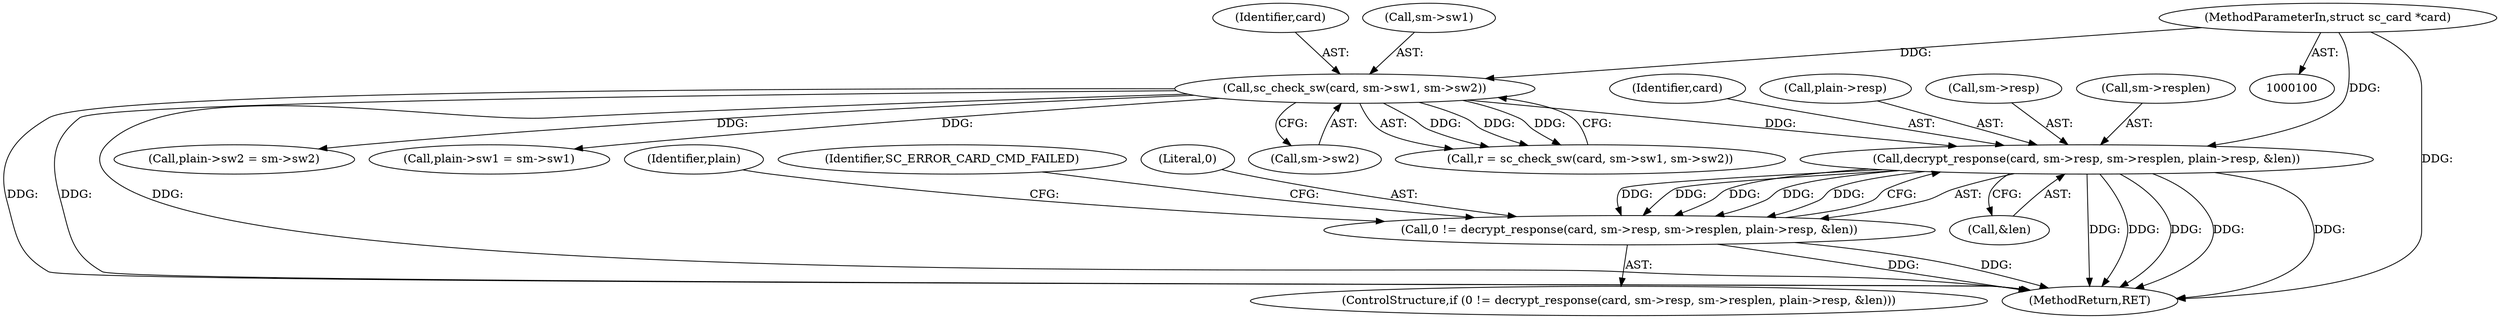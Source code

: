 digraph "0_OpenSC_360e95d45ac4123255a4c796db96337f332160ad#diff-d643a0fa169471dbf2912f4866dc49c5_1@API" {
"1000160" [label="(Call,decrypt_response(card, sm->resp, sm->resplen, plain->resp, &len))"];
"1000134" [label="(Call,sc_check_sw(card, sm->sw1, sm->sw2))"];
"1000101" [label="(MethodParameterIn,struct sc_card *card)"];
"1000158" [label="(Call,0 != decrypt_response(card, sm->resp, sm->resplen, plain->resp, &len))"];
"1000204" [label="(Call,plain->sw2 = sm->sw2)"];
"1000161" [label="(Identifier,card)"];
"1000194" [label="(Identifier,plain)"];
"1000168" [label="(Call,plain->resp)"];
"1000134" [label="(Call,sc_check_sw(card, sm->sw1, sm->sw2))"];
"1000230" [label="(MethodReturn,RET)"];
"1000174" [label="(Identifier,SC_ERROR_CARD_CMD_FAILED)"];
"1000159" [label="(Literal,0)"];
"1000162" [label="(Call,sm->resp)"];
"1000171" [label="(Call,&len)"];
"1000157" [label="(ControlStructure,if (0 != decrypt_response(card, sm->resp, sm->resplen, plain->resp, &len)))"];
"1000197" [label="(Call,plain->sw1 = sm->sw1)"];
"1000135" [label="(Identifier,card)"];
"1000101" [label="(MethodParameterIn,struct sc_card *card)"];
"1000139" [label="(Call,sm->sw2)"];
"1000158" [label="(Call,0 != decrypt_response(card, sm->resp, sm->resplen, plain->resp, &len))"];
"1000132" [label="(Call,r = sc_check_sw(card, sm->sw1, sm->sw2))"];
"1000160" [label="(Call,decrypt_response(card, sm->resp, sm->resplen, plain->resp, &len))"];
"1000165" [label="(Call,sm->resplen)"];
"1000136" [label="(Call,sm->sw1)"];
"1000160" -> "1000158"  [label="AST: "];
"1000160" -> "1000171"  [label="CFG: "];
"1000161" -> "1000160"  [label="AST: "];
"1000162" -> "1000160"  [label="AST: "];
"1000165" -> "1000160"  [label="AST: "];
"1000168" -> "1000160"  [label="AST: "];
"1000171" -> "1000160"  [label="AST: "];
"1000158" -> "1000160"  [label="CFG: "];
"1000160" -> "1000230"  [label="DDG: "];
"1000160" -> "1000230"  [label="DDG: "];
"1000160" -> "1000230"  [label="DDG: "];
"1000160" -> "1000230"  [label="DDG: "];
"1000160" -> "1000230"  [label="DDG: "];
"1000160" -> "1000158"  [label="DDG: "];
"1000160" -> "1000158"  [label="DDG: "];
"1000160" -> "1000158"  [label="DDG: "];
"1000160" -> "1000158"  [label="DDG: "];
"1000160" -> "1000158"  [label="DDG: "];
"1000134" -> "1000160"  [label="DDG: "];
"1000101" -> "1000160"  [label="DDG: "];
"1000134" -> "1000132"  [label="AST: "];
"1000134" -> "1000139"  [label="CFG: "];
"1000135" -> "1000134"  [label="AST: "];
"1000136" -> "1000134"  [label="AST: "];
"1000139" -> "1000134"  [label="AST: "];
"1000132" -> "1000134"  [label="CFG: "];
"1000134" -> "1000230"  [label="DDG: "];
"1000134" -> "1000230"  [label="DDG: "];
"1000134" -> "1000230"  [label="DDG: "];
"1000134" -> "1000132"  [label="DDG: "];
"1000134" -> "1000132"  [label="DDG: "];
"1000134" -> "1000132"  [label="DDG: "];
"1000101" -> "1000134"  [label="DDG: "];
"1000134" -> "1000197"  [label="DDG: "];
"1000134" -> "1000204"  [label="DDG: "];
"1000101" -> "1000100"  [label="AST: "];
"1000101" -> "1000230"  [label="DDG: "];
"1000158" -> "1000157"  [label="AST: "];
"1000159" -> "1000158"  [label="AST: "];
"1000174" -> "1000158"  [label="CFG: "];
"1000194" -> "1000158"  [label="CFG: "];
"1000158" -> "1000230"  [label="DDG: "];
"1000158" -> "1000230"  [label="DDG: "];
}
